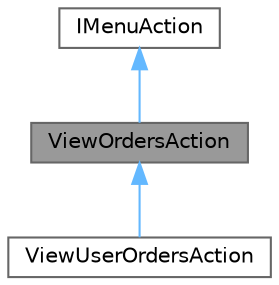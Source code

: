 digraph "ViewOrdersAction"
{
 // LATEX_PDF_SIZE
  bgcolor="transparent";
  edge [fontname=Helvetica,fontsize=10,labelfontname=Helvetica,labelfontsize=10];
  node [fontname=Helvetica,fontsize=10,shape=box,height=0.2,width=0.4];
  Node1 [id="Node000001",label="ViewOrdersAction",height=0.2,width=0.4,color="gray40", fillcolor="grey60", style="filled", fontcolor="black",tooltip="Lớp đại diện cho hành động xem tất cả các đơn hàng, triển khai từ IMenuAction."];
  Node2 -> Node1 [id="edge1_Node000001_Node000002",dir="back",color="steelblue1",style="solid",tooltip=" "];
  Node2 [id="Node000002",label="IMenuAction",height=0.2,width=0.4,color="gray40", fillcolor="white", style="filled",URL="$class_i_menu_action.html",tooltip="Giao diện định nghĩa hành động cần thực hiện khi người dùng tương tác với menu. Các lớp kế thừa cần t..."];
  Node1 -> Node3 [id="edge2_Node000001_Node000003",dir="back",color="steelblue1",style="solid",tooltip=" "];
  Node3 [id="Node000003",label="ViewUserOrdersAction",height=0.2,width=0.4,color="gray40", fillcolor="white", style="filled",URL="$class_view_user_orders_action.html",tooltip="Lớp đại diện cho hành động xem đơn hàng của người dùng, triển khai từ IMenuAction...."];
}
